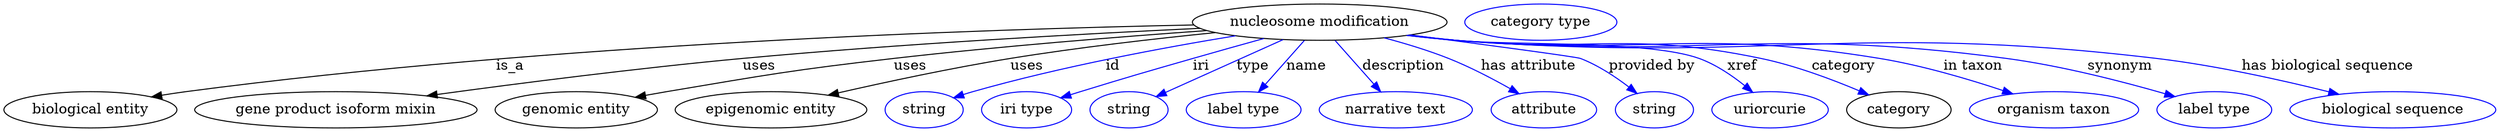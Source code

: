 digraph {
	graph [bb="0,0,2454.5,123"];
	node [label="\N"];
	"nucleosome modification"	[height=0.5,
		label="nucleosome modification",
		pos="1297.1,105",
		width=3.4844];
	"biological entity"	[height=0.5,
		pos="85.142,18",
		width=2.3651];
	"nucleosome modification" -> "biological entity"	[label=is_a,
		lp="499.14,61.5",
		pos="e,145.44,30.765 1172.9,102.23 965.97,97.991 537.91,83.712 179.14,36 171.46,34.978 163.44,33.762 155.47,32.457"];
	"gene product isoform mixin"	[height=0.5,
		pos="327.14,18",
		width=3.8635];
	"nucleosome modification" -> "gene product isoform mixin"	[label=uses,
		lp="744.64,61.5",
		pos="e,416.95,31.832 1179,98.893 1063.8,93.404 883.72,83.47 728.14,69 625.31,59.436 508.15,44.339 427.14,33.234"];
	"genomic entity"	[height=0.5,
		pos="564.14,18",
		width=2.2206];
	"nucleosome modification" -> "genomic entity"	[label=uses,
		lp="893.64,61.5",
		pos="e,622.01,30.422 1186,96.657 1101.2,90.593 981.63,81.038 877.14,69 777.17,57.482 752.36,52.777 653.14,36 646.37,34.855 639.32,33.605 \
632.28,32.321"];
	"epigenomic entity"	[height=0.5,
		pos="756.14,18",
		width=2.6178];
	"nucleosome modification" -> "epigenomic entity"	[label=uses,
		lp="1008.6,61.5",
		pos="e,812.61,32.532 1194.4,94.658 1135.1,88.653 1059.2,79.928 992.14,69 934.45,59.6 869.51,45.587 822.38,34.786"];
	id	[color=blue,
		height=0.5,
		label=string,
		pos="907.14,18",
		width=1.0652];
	"nucleosome modification" -> id	[color=blue,
		label=id,
		lp="1093.1,61.5",
		pos="e,936.15,29.922 1214.4,91.46 1144.5,79.953 1042.3,60.919 955.14,36 952.04,35.113 948.85,34.133 945.65,33.106",
		style=solid];
	iri	[color=blue,
		height=0.5,
		label="iri type",
		pos="1008.1,18",
		width=1.2277];
	"nucleosome modification" -> iri	[color=blue,
		label=iri,
		lp="1180.1,61.5",
		pos="e,1041.8,29.681 1242,88.799 1220.2,82.73 1195,75.621 1172.1,69 1123.1,54.785 1110.9,50.997 1062.1,36 1058.6,34.926 1055,33.805 1051.4,\
32.674",
		style=solid];
	type	[color=blue,
		height=0.5,
		label=string,
		pos="1109.1,18",
		width=1.0652];
	"nucleosome modification" -> type	[color=blue,
		label=type,
		lp="1231.1,61.5",
		pos="e,1135.9,31.083 1260.9,87.611 1227.6,72.551 1178.5,50.348 1145.2,35.312",
		style=solid];
	name	[color=blue,
		height=0.5,
		label="label type",
		pos="1222.1,18",
		width=1.5707];
	"nucleosome modification" -> name	[color=blue,
		label=name,
		lp="1284.1,61.5",
		pos="e,1236.8,35.597 1282,86.799 1270.9,74.309 1255.9,57.236 1243.6,43.348",
		style=solid];
	description	[color=blue,
		height=0.5,
		label="narrative text",
		pos="1372.1,18",
		width=2.0943];
	"nucleosome modification" -> description	[color=blue,
		label=description,
		lp="1379.6,61.5",
		pos="e,1357.2,35.885 1312.3,86.799 1323.3,74.39 1338.2,57.458 1350.4,43.618",
		style=solid];
	"has attribute"	[color=blue,
		height=0.5,
		label=attribute,
		pos="1517.1,18",
		width=1.4443];
	"nucleosome modification" -> "has attribute"	[color=blue,
		label="has attribute",
		lp="1503.1,61.5",
		pos="e,1492.6,34.155 1360.7,89.471 1381.3,83.985 1404,77.081 1424.1,69 1444.5,60.831 1466.2,49.356 1483.5,39.46",
		style=solid];
	"provided by"	[color=blue,
		height=0.5,
		label=string,
		pos="1625.1,18",
		width=1.0652];
	"nucleosome modification" -> "provided by"	[color=blue,
		label="provided by",
		lp="1624.6,61.5",
		pos="e,1608.4,34.302 1386.5,92.327 1459.1,82.769 1550.1,70.575 1554.1,69 1570.9,62.396 1587.6,51.027 1600.5,40.798",
		style=solid];
	xref	[color=blue,
		height=0.5,
		label=uriorcurie,
		pos="1739.1,18",
		width=1.5887];
	"nucleosome modification" -> xref	[color=blue,
		label=xref,
		lp="1712.6,61.5",
		pos="e,1722.6,35.375 1385.4,92.154 1400.6,90.293 1416.3,88.494 1431.1,87 1484.4,81.633 1621,87.562 1671.1,69 1687.1,63.091 1702.6,52.246 \
1714.7,42.163",
		style=solid];
	category	[height=0.5,
		pos="1866.1,18",
		width=1.4263];
	"nucleosome modification" -> category	[color=blue,
		label=category,
		lp="1812.6,61.5",
		pos="e,1836.6,32.83 1384.6,92.053 1400.1,90.182 1416.1,88.406 1431.1,87 1564.1,74.588 1600.4,96.494 1731.1,69 1764.6,61.967 1800.8,48.186 \
1827.3,36.871",
		style=solid];
	"in taxon"	[color=blue,
		height=0.5,
		label="organism taxon",
		pos="2019.1,18",
		width=2.3109];
	"nucleosome modification" -> "in taxon"	[color=blue,
		label="in taxon",
		lp="1940.1,61.5",
		pos="e,1978.7,33.845 1383.9,91.927 1399.6,90.046 1415.8,88.299 1431.1,87 1616,71.313 1665.1,99.251 1848.1,69 1889.7,62.137 1935.4,48.444 \
1969.1,37.12",
		style=solid];
	synonym	[color=blue,
		height=0.5,
		label="label type",
		pos="2177.1,18",
		width=1.5707];
	"nucleosome modification" -> synonym	[color=blue,
		label=synonym,
		lp="2085.1,61.5",
		pos="e,2138.1,31.194 1383.2,91.886 1399.1,89.985 1415.6,88.241 1431.1,87 1671.4,67.812 1734.3,101.19 1973.1,69 2027.1,61.734 2087.4,45.954 \
2128.4,34.052",
		style=solid];
	"has biological sequence"	[color=blue,
		height=0.5,
		label="biological sequence",
		pos="2353.1,18",
		width=2.8164];
	"nucleosome modification" -> "has biological sequence"	[color=blue,
		label="has biological sequence",
		lp="2289.6,61.5",
		pos="e,2300.2,33.364 1382.8,91.838 1398.8,89.929 1415.5,88.195 1431.1,87 1737,63.666 1816.5,105.47 2121.1,69 2179.1,62.063 2243.9,47.501 \
2290.3,35.873",
		style=solid];
	"named thing_category"	[color=blue,
		height=0.5,
		label="category type",
		pos="1515.1,105",
		width=2.0762];
}
